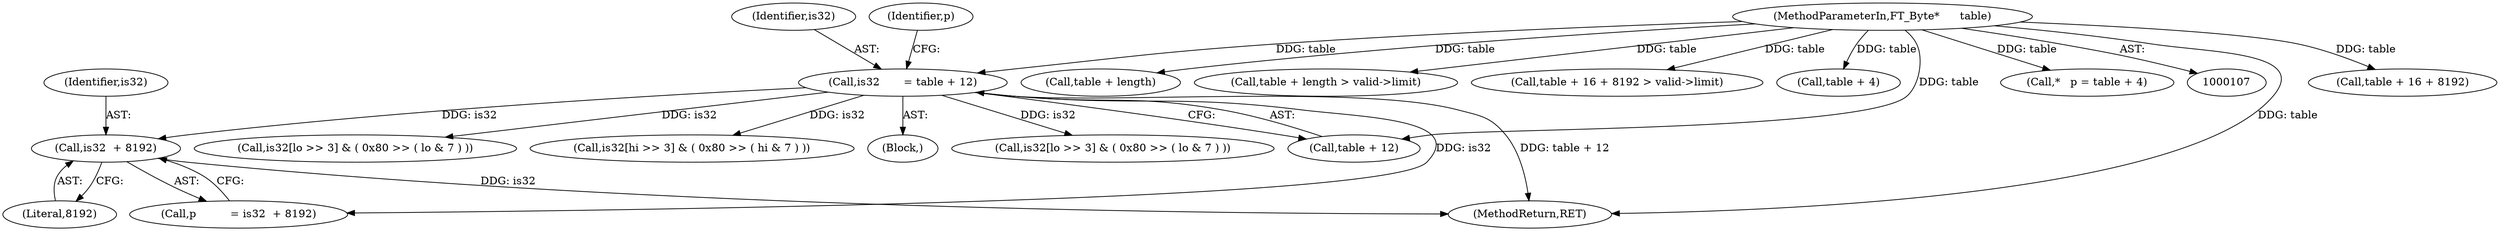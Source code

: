 digraph "0_savannah_a18788b14db60ae3673f932249cd02d33a227c4e_1@pointer" {
"1000155" [label="(Call,is32  + 8192)"];
"1000148" [label="(Call,is32       = table + 12)"];
"1000108" [label="(MethodParameterIn,FT_Byte*      table)"];
"1000108" [label="(MethodParameterIn,FT_Byte*      table)"];
"1000122" [label="(Call,table + 16 + 8192)"];
"1000150" [label="(Call,table + 12)"];
"1000332" [label="(Call,is32[lo >> 3] & ( 0x80 >> ( lo & 7 ) ))"];
"1000156" [label="(Identifier,is32)"];
"1000138" [label="(Call,table + length)"];
"1000149" [label="(Identifier,is32)"];
"1000155" [label="(Call,is32  + 8192)"];
"1000278" [label="(Call,is32[hi >> 3] & ( 0x80 >> ( hi & 7 ) ))"];
"1000110" [label="(Block,)"];
"1000137" [label="(Call,table + length > valid->limit)"];
"1000121" [label="(Call,table + 16 + 8192 > valid->limit)"];
"1000153" [label="(Call,p          = is32  + 8192)"];
"1000114" [label="(Call,table + 4)"];
"1000154" [label="(Identifier,p)"];
"1000350" [label="(MethodReturn,RET)"];
"1000157" [label="(Literal,8192)"];
"1000148" [label="(Call,is32       = table + 12)"];
"1000293" [label="(Call,is32[lo >> 3] & ( 0x80 >> ( lo & 7 ) ))"];
"1000112" [label="(Call,*   p = table + 4)"];
"1000155" -> "1000153"  [label="AST: "];
"1000155" -> "1000157"  [label="CFG: "];
"1000156" -> "1000155"  [label="AST: "];
"1000157" -> "1000155"  [label="AST: "];
"1000153" -> "1000155"  [label="CFG: "];
"1000155" -> "1000350"  [label="DDG: is32"];
"1000148" -> "1000155"  [label="DDG: is32"];
"1000148" -> "1000110"  [label="AST: "];
"1000148" -> "1000150"  [label="CFG: "];
"1000149" -> "1000148"  [label="AST: "];
"1000150" -> "1000148"  [label="AST: "];
"1000154" -> "1000148"  [label="CFG: "];
"1000148" -> "1000350"  [label="DDG: table + 12"];
"1000108" -> "1000148"  [label="DDG: table"];
"1000148" -> "1000153"  [label="DDG: is32"];
"1000148" -> "1000278"  [label="DDG: is32"];
"1000148" -> "1000293"  [label="DDG: is32"];
"1000148" -> "1000332"  [label="DDG: is32"];
"1000108" -> "1000107"  [label="AST: "];
"1000108" -> "1000350"  [label="DDG: table"];
"1000108" -> "1000112"  [label="DDG: table"];
"1000108" -> "1000114"  [label="DDG: table"];
"1000108" -> "1000121"  [label="DDG: table"];
"1000108" -> "1000122"  [label="DDG: table"];
"1000108" -> "1000137"  [label="DDG: table"];
"1000108" -> "1000138"  [label="DDG: table"];
"1000108" -> "1000150"  [label="DDG: table"];
}
